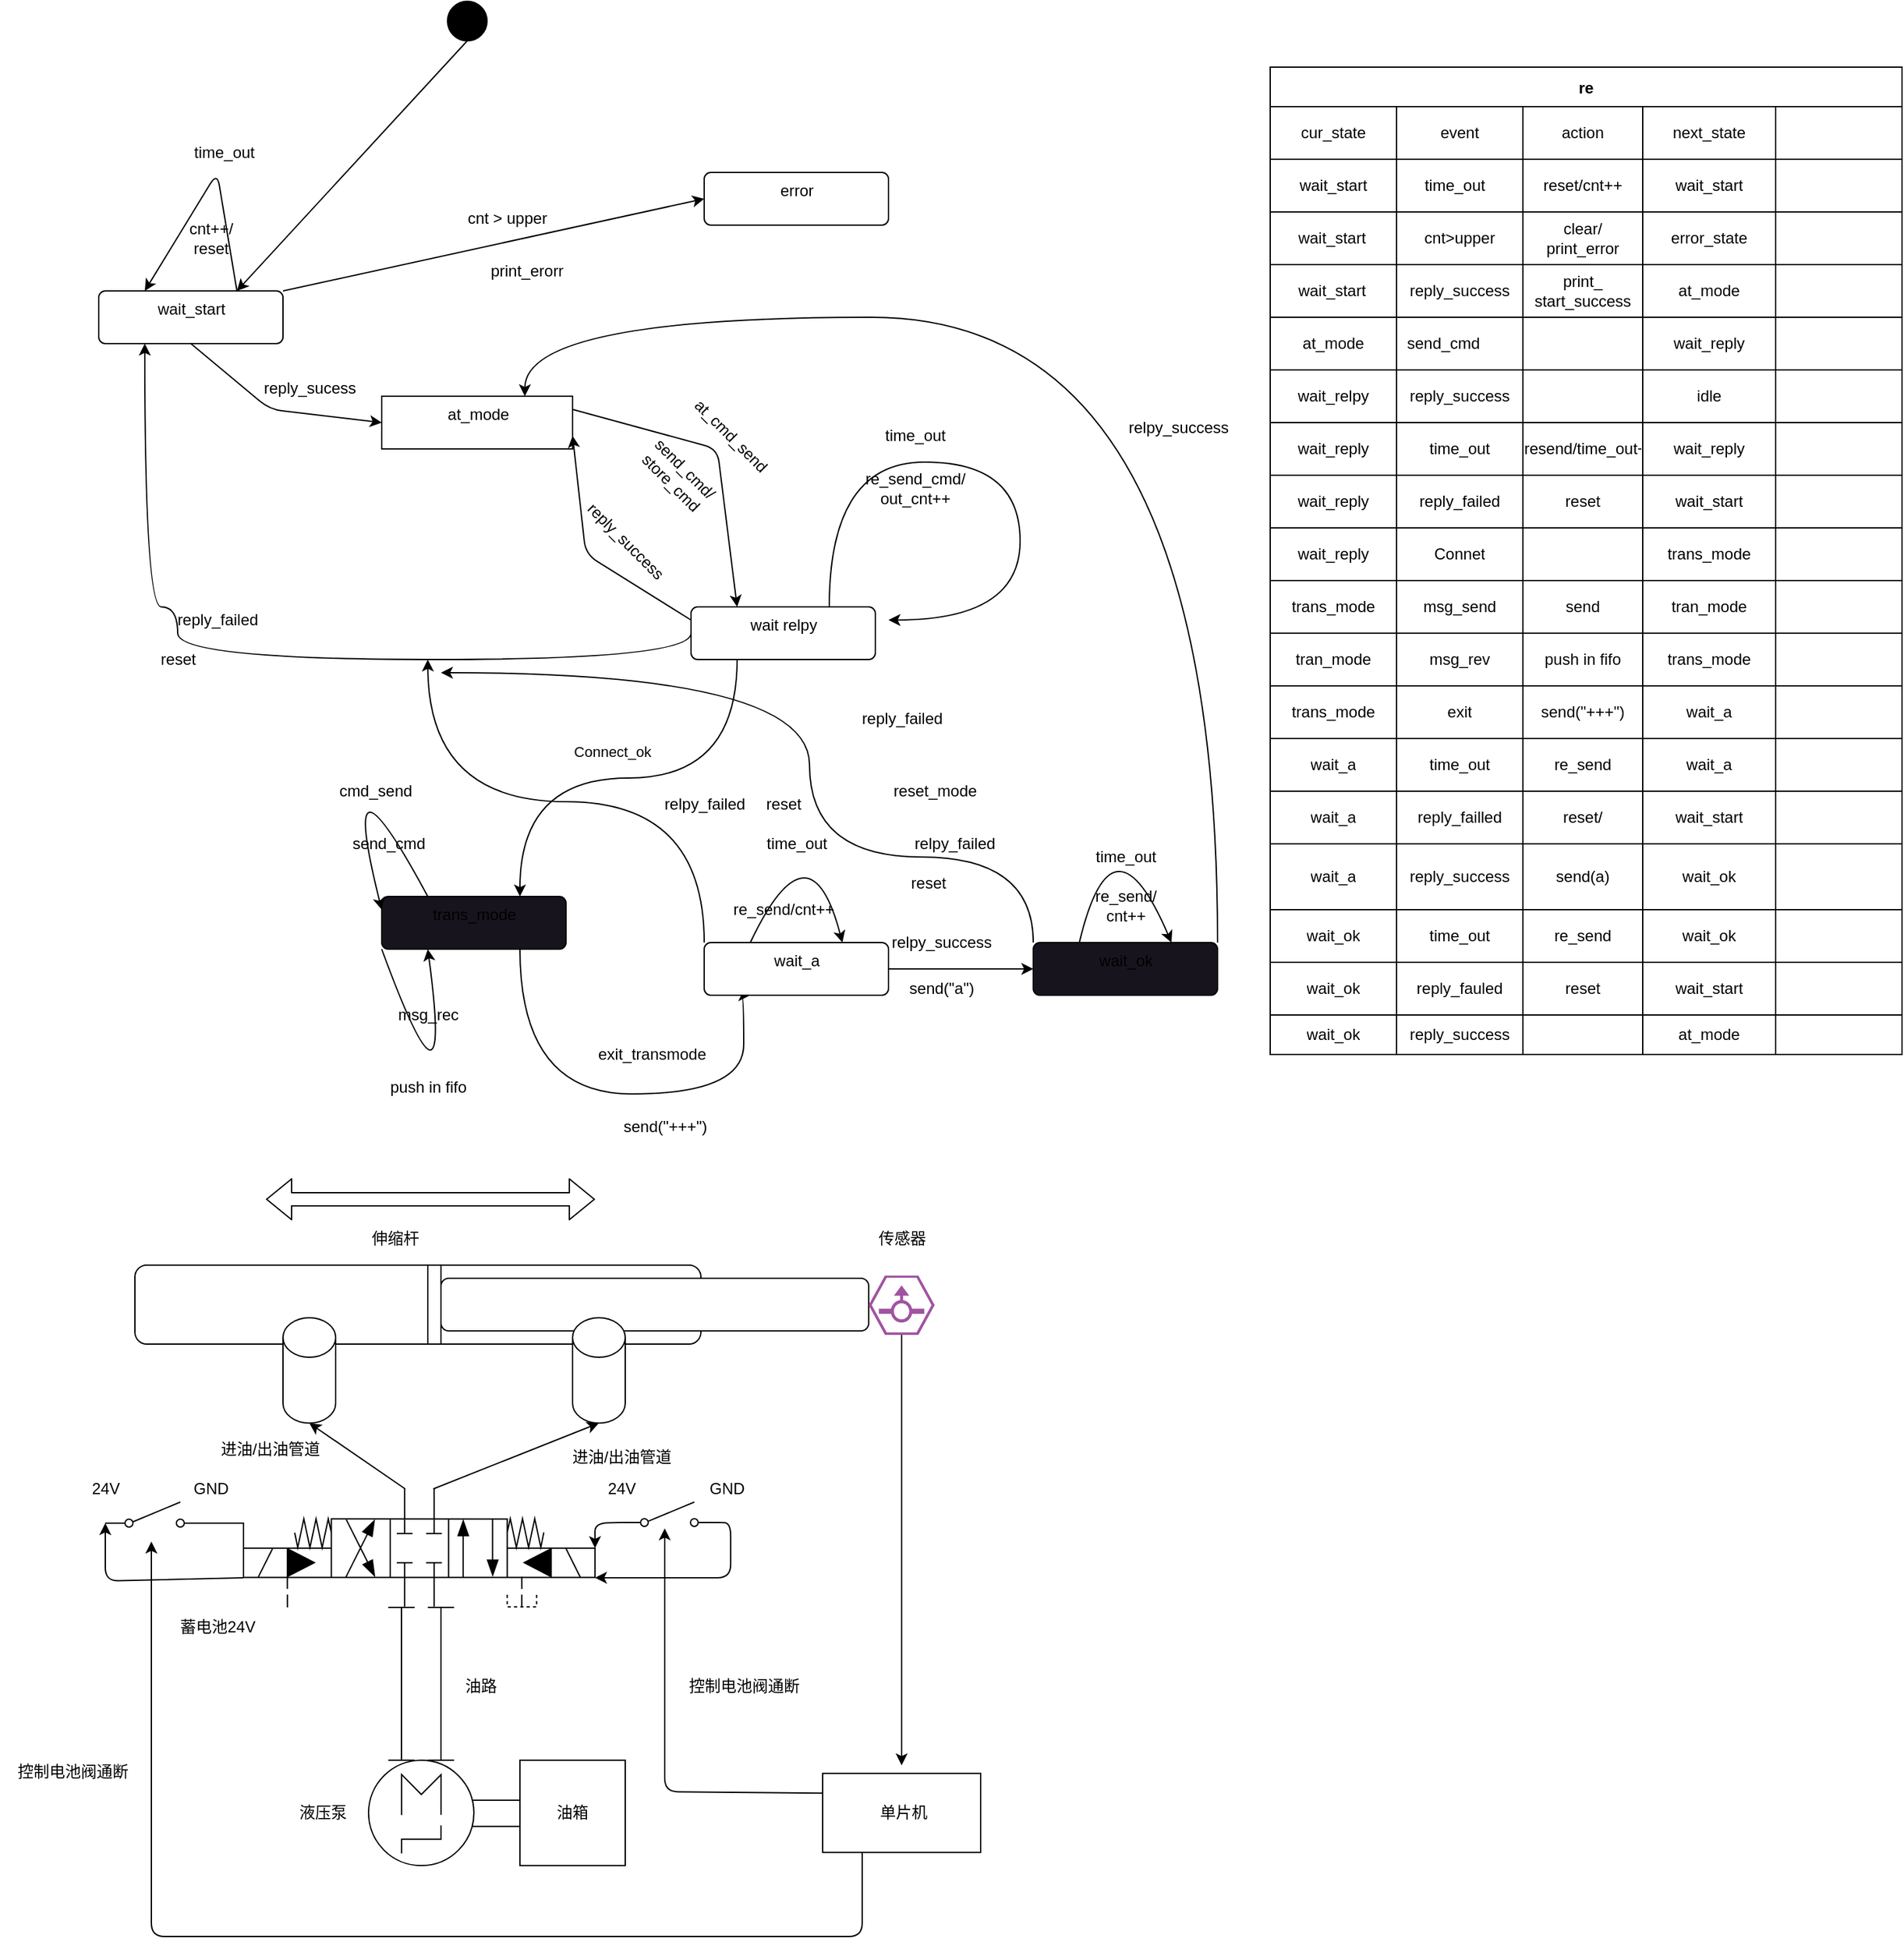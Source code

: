 <mxfile>
    <diagram id="K2Z00LufyfjyezHNdmtS" name="第 1 页">
        <mxGraphModel dx="1760" dy="737" grid="1" gridSize="10" guides="1" tooltips="1" connect="1" arrows="1" fold="1" page="1" pageScale="1" pageWidth="583" pageHeight="827" math="0" shadow="0">
            <root>
                <mxCell id="0"/>
                <mxCell id="1" parent="0"/>
                <mxCell id="10" style="edgeStyle=none;html=1;exitX=1;exitY=0.25;exitDx=0;exitDy=0;entryX=0.25;entryY=0;entryDx=0;entryDy=0;" parent="1" source="2" target="8" edge="1">
                    <mxGeometry relative="1" as="geometry">
                        <Array as="points">
                            <mxPoint x="550" y="460"/>
                        </Array>
                    </mxGeometry>
                </mxCell>
                <mxCell id="2" value="at_mode" style="html=1;align=center;verticalAlign=top;rounded=1;absoluteArcSize=1;arcSize=0;dashed=0;" parent="1" vertex="1">
                    <mxGeometry x="295" y="420" width="145" height="40" as="geometry"/>
                </mxCell>
                <mxCell id="33" style="edgeStyle=orthogonalEdgeStyle;curved=1;html=1;exitX=0.75;exitY=1;exitDx=0;exitDy=0;entryX=0.25;entryY=1;entryDx=0;entryDy=0;" parent="1" source="3" target="32" edge="1">
                    <mxGeometry relative="1" as="geometry">
                        <Array as="points">
                            <mxPoint x="400" y="950"/>
                            <mxPoint x="570" y="950"/>
                            <mxPoint x="570" y="875"/>
                        </Array>
                    </mxGeometry>
                </mxCell>
                <mxCell id="3" value="trans_mode" style="html=1;align=center;verticalAlign=top;rounded=1;absoluteArcSize=1;arcSize=10;dashed=0;fillColor=rgb(24, 20, 29);" parent="1" vertex="1">
                    <mxGeometry x="295" y="800" width="140" height="40" as="geometry"/>
                </mxCell>
                <mxCell id="132" style="edgeStyle=none;html=1;exitX=0.5;exitY=1;exitDx=0;exitDy=0;entryX=0.75;entryY=0;entryDx=0;entryDy=0;" parent="1" source="6" target="134" edge="1">
                    <mxGeometry relative="1" as="geometry">
                        <mxPoint x="360" y="250" as="targetPoint"/>
                    </mxGeometry>
                </mxCell>
                <mxCell id="6" value="" style="ellipse;fillColor=strokeColor;" parent="1" vertex="1">
                    <mxGeometry x="345" y="120" width="30" height="30" as="geometry"/>
                </mxCell>
                <mxCell id="12" style="edgeStyle=none;html=1;exitX=0;exitY=0.25;exitDx=0;exitDy=0;entryX=1;entryY=0.75;entryDx=0;entryDy=0;" parent="1" source="8" target="2" edge="1">
                    <mxGeometry relative="1" as="geometry">
                        <Array as="points">
                            <mxPoint x="450" y="540"/>
                        </Array>
                    </mxGeometry>
                </mxCell>
                <mxCell id="23" style="edgeStyle=orthogonalEdgeStyle;curved=1;html=1;exitX=0.25;exitY=1;exitDx=0;exitDy=0;entryX=0.75;entryY=0;entryDx=0;entryDy=0;" parent="1" source="8" target="3" edge="1">
                    <mxGeometry relative="1" as="geometry"/>
                </mxCell>
                <mxCell id="24" value="Connect_ok" style="edgeLabel;html=1;align=center;verticalAlign=middle;resizable=0;points=[];" parent="23" vertex="1" connectable="0">
                    <mxGeometry x="0.011" y="-5" relative="1" as="geometry">
                        <mxPoint x="-11" y="-15" as="offset"/>
                    </mxGeometry>
                </mxCell>
                <mxCell id="8" value="wait relpy" style="html=1;align=center;verticalAlign=top;rounded=1;absoluteArcSize=1;arcSize=10;dashed=0;" parent="1" vertex="1">
                    <mxGeometry x="530" y="580" width="140" height="40" as="geometry"/>
                </mxCell>
                <mxCell id="11" value="at_cmd_send" style="text;html=1;align=center;verticalAlign=middle;resizable=0;points=[];autosize=1;strokeColor=none;fillColor=none;rotation=45;" parent="1" vertex="1">
                    <mxGeometry x="510" y="435" width="100" height="30" as="geometry"/>
                </mxCell>
                <mxCell id="13" value="reply_success" style="text;html=1;align=center;verticalAlign=middle;resizable=0;points=[];autosize=1;strokeColor=none;fillColor=none;rotation=45;" parent="1" vertex="1">
                    <mxGeometry x="430" y="515" width="100" height="30" as="geometry"/>
                </mxCell>
                <mxCell id="14" style="edgeStyle=orthogonalEdgeStyle;html=1;exitX=0.75;exitY=0;exitDx=0;exitDy=0;curved=1;" parent="1" source="8" edge="1">
                    <mxGeometry relative="1" as="geometry">
                        <mxPoint x="680" y="590" as="targetPoint"/>
                        <Array as="points">
                            <mxPoint x="780" y="470"/>
                        </Array>
                    </mxGeometry>
                </mxCell>
                <mxCell id="15" value="time_out" style="text;html=1;align=center;verticalAlign=middle;resizable=0;points=[];autosize=1;strokeColor=none;fillColor=none;" parent="1" vertex="1">
                    <mxGeometry x="665" y="435" width="70" height="30" as="geometry"/>
                </mxCell>
                <mxCell id="16" value="re_send_cmd/&lt;br&gt;out_cnt++" style="text;html=1;align=center;verticalAlign=middle;resizable=0;points=[];autosize=1;strokeColor=none;fillColor=none;" parent="1" vertex="1">
                    <mxGeometry x="650" y="470" width="100" height="40" as="geometry"/>
                </mxCell>
                <mxCell id="18" value="send_cmd/&lt;br&gt;store_cmd" style="text;html=1;align=center;verticalAlign=middle;resizable=0;points=[];autosize=1;strokeColor=none;fillColor=none;rotation=45;" parent="1" vertex="1">
                    <mxGeometry x="480" y="460" width="80" height="40" as="geometry"/>
                </mxCell>
                <mxCell id="20" style="edgeStyle=orthogonalEdgeStyle;curved=1;html=1;exitX=0;exitY=0.5;exitDx=0;exitDy=0;entryX=0.25;entryY=1;entryDx=0;entryDy=0;" parent="1" source="8" target="134" edge="1">
                    <mxGeometry relative="1" as="geometry">
                        <Array as="points">
                            <mxPoint x="530" y="620"/>
                            <mxPoint x="140" y="620"/>
                            <mxPoint x="140" y="580"/>
                            <mxPoint x="115" y="580"/>
                        </Array>
                    </mxGeometry>
                </mxCell>
                <mxCell id="21" value="reply_failed" style="text;html=1;align=center;verticalAlign=middle;resizable=0;points=[];autosize=1;strokeColor=none;fillColor=none;" parent="1" vertex="1">
                    <mxGeometry x="650" y="650" width="80" height="30" as="geometry"/>
                </mxCell>
                <mxCell id="22" value="reset_mode" style="text;html=1;align=center;verticalAlign=middle;resizable=0;points=[];autosize=1;strokeColor=none;fillColor=none;" parent="1" vertex="1">
                    <mxGeometry x="670" y="705" width="90" height="30" as="geometry"/>
                </mxCell>
                <mxCell id="26" style="edgeStyle=orthogonalEdgeStyle;curved=1;html=1;exitX=0.25;exitY=0;exitDx=0;exitDy=0;entryX=0;entryY=0.25;entryDx=0;entryDy=0;" parent="1" source="3" target="3" edge="1">
                    <mxGeometry relative="1" as="geometry">
                        <Array as="points">
                            <mxPoint x="260" y="670"/>
                        </Array>
                    </mxGeometry>
                </mxCell>
                <mxCell id="27" value="cmd_send" style="text;html=1;align=center;verticalAlign=middle;resizable=0;points=[];autosize=1;strokeColor=none;fillColor=none;" parent="1" vertex="1">
                    <mxGeometry x="250" y="705" width="80" height="30" as="geometry"/>
                </mxCell>
                <mxCell id="28" value="send_cmd" style="text;html=1;align=center;verticalAlign=middle;resizable=0;points=[];autosize=1;strokeColor=none;fillColor=none;" parent="1" vertex="1">
                    <mxGeometry x="260" y="745" width="80" height="30" as="geometry"/>
                </mxCell>
                <mxCell id="29" style="edgeStyle=orthogonalEdgeStyle;curved=1;html=1;exitX=0;exitY=1;exitDx=0;exitDy=0;entryX=0.25;entryY=1;entryDx=0;entryDy=0;" parent="1" source="3" target="3" edge="1">
                    <mxGeometry relative="1" as="geometry">
                        <Array as="points">
                            <mxPoint x="350" y="990"/>
                        </Array>
                    </mxGeometry>
                </mxCell>
                <mxCell id="30" value="msg_rec" style="text;html=1;align=center;verticalAlign=middle;resizable=0;points=[];autosize=1;strokeColor=none;fillColor=none;" parent="1" vertex="1">
                    <mxGeometry x="295" y="875" width="70" height="30" as="geometry"/>
                </mxCell>
                <mxCell id="31" value="push in fifo" style="text;html=1;align=center;verticalAlign=middle;resizable=0;points=[];autosize=1;strokeColor=none;fillColor=none;" parent="1" vertex="1">
                    <mxGeometry x="290" y="930" width="80" height="30" as="geometry"/>
                </mxCell>
                <mxCell id="40" value="" style="edgeStyle=orthogonalEdgeStyle;curved=1;html=1;" parent="1" source="32" target="39" edge="1">
                    <mxGeometry relative="1" as="geometry"/>
                </mxCell>
                <mxCell id="47" style="edgeStyle=orthogonalEdgeStyle;curved=1;html=1;exitX=0;exitY=0;exitDx=0;exitDy=0;" parent="1" source="32" edge="1">
                    <mxGeometry relative="1" as="geometry">
                        <mxPoint x="330" y="620" as="targetPoint"/>
                    </mxGeometry>
                </mxCell>
                <mxCell id="32" value="wait_a" style="html=1;align=center;verticalAlign=top;rounded=1;absoluteArcSize=1;arcSize=10;dashed=0;" parent="1" vertex="1">
                    <mxGeometry x="540" y="835" width="140" height="40" as="geometry"/>
                </mxCell>
                <mxCell id="34" value="exit_transmode" style="text;html=1;align=center;verticalAlign=middle;resizable=0;points=[];autosize=1;strokeColor=none;fillColor=none;" parent="1" vertex="1">
                    <mxGeometry x="445" y="905" width="110" height="30" as="geometry"/>
                </mxCell>
                <mxCell id="36" value="send(&quot;+++&quot;)" style="text;html=1;align=center;verticalAlign=middle;resizable=0;points=[];autosize=1;strokeColor=none;fillColor=none;" parent="1" vertex="1">
                    <mxGeometry x="465" y="960" width="90" height="30" as="geometry"/>
                </mxCell>
                <mxCell id="37" style="edgeStyle=orthogonalEdgeStyle;curved=1;html=1;exitX=0.25;exitY=0;exitDx=0;exitDy=0;entryX=0.75;entryY=0;entryDx=0;entryDy=0;" parent="1" source="32" target="32" edge="1">
                    <mxGeometry relative="1" as="geometry">
                        <Array as="points">
                            <mxPoint x="620" y="740"/>
                        </Array>
                    </mxGeometry>
                </mxCell>
                <mxCell id="38" value="time_out" style="text;html=1;align=center;verticalAlign=middle;resizable=0;points=[];autosize=1;strokeColor=none;fillColor=none;" parent="1" vertex="1">
                    <mxGeometry x="575" y="745" width="70" height="30" as="geometry"/>
                </mxCell>
                <mxCell id="54" style="edgeStyle=orthogonalEdgeStyle;curved=1;html=1;exitX=1;exitY=0;exitDx=0;exitDy=0;entryX=0.75;entryY=0;entryDx=0;entryDy=0;" parent="1" source="39" target="2" edge="1">
                    <mxGeometry relative="1" as="geometry">
                        <Array as="points">
                            <mxPoint x="930" y="360"/>
                            <mxPoint x="404" y="360"/>
                        </Array>
                    </mxGeometry>
                </mxCell>
                <mxCell id="57" style="edgeStyle=orthogonalEdgeStyle;curved=1;html=1;exitX=0;exitY=0;exitDx=0;exitDy=0;" parent="1" source="39" edge="1">
                    <mxGeometry relative="1" as="geometry">
                        <Array as="points">
                            <mxPoint x="790" y="770"/>
                            <mxPoint x="620" y="770"/>
                        </Array>
                        <mxPoint x="340" y="630" as="targetPoint"/>
                    </mxGeometry>
                </mxCell>
                <mxCell id="39" value="wait_ok" style="html=1;align=center;verticalAlign=top;rounded=1;absoluteArcSize=1;arcSize=10;dashed=0;fillColor=rgb(24, 20, 29);" parent="1" vertex="1">
                    <mxGeometry x="790" y="835" width="140" height="40" as="geometry"/>
                </mxCell>
                <mxCell id="42" value="relpy_success" style="text;html=1;align=center;verticalAlign=middle;resizable=0;points=[];autosize=1;strokeColor=none;fillColor=none;" parent="1" vertex="1">
                    <mxGeometry x="670" y="820" width="100" height="30" as="geometry"/>
                </mxCell>
                <mxCell id="43" value="send(&quot;a&quot;)" style="text;html=1;align=center;verticalAlign=middle;resizable=0;points=[];autosize=1;strokeColor=none;fillColor=none;" parent="1" vertex="1">
                    <mxGeometry x="685" y="855" width="70" height="30" as="geometry"/>
                </mxCell>
                <mxCell id="44" value="re_send/cnt++" style="text;html=1;align=center;verticalAlign=middle;resizable=0;points=[];autosize=1;strokeColor=none;fillColor=none;" parent="1" vertex="1">
                    <mxGeometry x="550" y="795" width="100" height="30" as="geometry"/>
                </mxCell>
                <mxCell id="48" value="relpy_failed" style="text;html=1;align=center;verticalAlign=middle;resizable=0;points=[];autosize=1;strokeColor=none;fillColor=none;" parent="1" vertex="1">
                    <mxGeometry x="500" y="715" width="80" height="30" as="geometry"/>
                </mxCell>
                <mxCell id="49" value="reset" style="text;html=1;align=center;verticalAlign=middle;resizable=0;points=[];autosize=1;strokeColor=none;fillColor=none;" parent="1" vertex="1">
                    <mxGeometry x="575" y="715" width="50" height="30" as="geometry"/>
                </mxCell>
                <mxCell id="50" style="edgeStyle=orthogonalEdgeStyle;curved=1;html=1;exitX=0.25;exitY=0;exitDx=0;exitDy=0;entryX=0.75;entryY=0;entryDx=0;entryDy=0;" parent="1" source="39" target="39" edge="1">
                    <mxGeometry relative="1" as="geometry">
                        <Array as="points">
                            <mxPoint x="850" y="730"/>
                        </Array>
                    </mxGeometry>
                </mxCell>
                <mxCell id="51" value="time_out" style="text;html=1;align=center;verticalAlign=middle;resizable=0;points=[];autosize=1;strokeColor=none;fillColor=none;" parent="1" vertex="1">
                    <mxGeometry x="825" y="755" width="70" height="30" as="geometry"/>
                </mxCell>
                <mxCell id="53" value="re_send/&lt;br&gt;cnt++" style="text;html=1;align=center;verticalAlign=middle;resizable=0;points=[];autosize=1;strokeColor=none;fillColor=none;" parent="1" vertex="1">
                    <mxGeometry x="825" y="787" width="70" height="40" as="geometry"/>
                </mxCell>
                <mxCell id="55" value="relpy_success" style="text;html=1;align=center;verticalAlign=middle;resizable=0;points=[];autosize=1;strokeColor=none;fillColor=none;" parent="1" vertex="1">
                    <mxGeometry x="850" y="429" width="100" height="30" as="geometry"/>
                </mxCell>
                <mxCell id="58" value="relpy_failed" style="text;html=1;align=center;verticalAlign=middle;resizable=0;points=[];autosize=1;strokeColor=none;fillColor=none;" parent="1" vertex="1">
                    <mxGeometry x="690" y="745" width="80" height="30" as="geometry"/>
                </mxCell>
                <mxCell id="59" value="reset" style="text;html=1;align=center;verticalAlign=middle;resizable=0;points=[];autosize=1;strokeColor=none;fillColor=none;" parent="1" vertex="1">
                    <mxGeometry x="685" y="775" width="50" height="30" as="geometry"/>
                </mxCell>
                <mxCell id="73" value="re" style="shape=table;startSize=30;container=1;collapsible=0;childLayout=tableLayout;fontStyle=1;align=center;" parent="1" vertex="1">
                    <mxGeometry x="970" y="170" width="480" height="750" as="geometry"/>
                </mxCell>
                <mxCell id="74" value="" style="shape=tableRow;horizontal=0;startSize=0;swimlaneHead=0;swimlaneBody=0;top=0;left=0;bottom=0;right=0;collapsible=0;dropTarget=0;fillColor=none;points=[[0,0.5],[1,0.5]];portConstraint=eastwest;" parent="73" vertex="1">
                    <mxGeometry y="30" width="480" height="40" as="geometry"/>
                </mxCell>
                <mxCell id="75" value="cur_state" style="shape=partialRectangle;html=1;whiteSpace=wrap;connectable=0;fillColor=none;top=0;left=0;bottom=0;right=0;overflow=hidden;" parent="74" vertex="1">
                    <mxGeometry width="96" height="40" as="geometry">
                        <mxRectangle width="96" height="40" as="alternateBounds"/>
                    </mxGeometry>
                </mxCell>
                <mxCell id="76" value="event" style="shape=partialRectangle;html=1;whiteSpace=wrap;connectable=0;fillColor=none;top=0;left=0;bottom=0;right=0;overflow=hidden;" parent="74" vertex="1">
                    <mxGeometry x="96" width="96" height="40" as="geometry">
                        <mxRectangle width="96" height="40" as="alternateBounds"/>
                    </mxGeometry>
                </mxCell>
                <mxCell id="77" value="action" style="shape=partialRectangle;html=1;whiteSpace=wrap;connectable=0;fillColor=none;top=0;left=0;bottom=0;right=0;overflow=hidden;" parent="74" vertex="1">
                    <mxGeometry x="192" width="91" height="40" as="geometry">
                        <mxRectangle width="91" height="40" as="alternateBounds"/>
                    </mxGeometry>
                </mxCell>
                <mxCell id="125" value="next_state" style="shape=partialRectangle;html=1;whiteSpace=wrap;connectable=0;fillColor=none;top=0;left=0;bottom=0;right=0;overflow=hidden;" parent="74" vertex="1">
                    <mxGeometry x="283" width="101" height="40" as="geometry">
                        <mxRectangle width="101" height="40" as="alternateBounds"/>
                    </mxGeometry>
                </mxCell>
                <mxCell id="128" style="shape=partialRectangle;html=1;whiteSpace=wrap;connectable=0;fillColor=none;top=0;left=0;bottom=0;right=0;overflow=hidden;" parent="74" vertex="1">
                    <mxGeometry x="384" width="96" height="40" as="geometry">
                        <mxRectangle width="96" height="40" as="alternateBounds"/>
                    </mxGeometry>
                </mxCell>
                <mxCell id="78" value="" style="shape=tableRow;horizontal=0;startSize=0;swimlaneHead=0;swimlaneBody=0;top=0;left=0;bottom=0;right=0;collapsible=0;dropTarget=0;fillColor=none;points=[[0,0.5],[1,0.5]];portConstraint=eastwest;" parent="73" vertex="1">
                    <mxGeometry y="70" width="480" height="40" as="geometry"/>
                </mxCell>
                <mxCell id="79" value="wait_start" style="shape=partialRectangle;html=1;whiteSpace=wrap;connectable=0;fillColor=none;top=0;left=0;bottom=0;right=0;overflow=hidden;" parent="78" vertex="1">
                    <mxGeometry width="96" height="40" as="geometry">
                        <mxRectangle width="96" height="40" as="alternateBounds"/>
                    </mxGeometry>
                </mxCell>
                <mxCell id="80" value="time_out&lt;span style=&quot;white-space: pre;&quot;&gt;&#9;&lt;/span&gt;" style="shape=partialRectangle;html=1;whiteSpace=wrap;connectable=0;fillColor=none;top=0;left=0;bottom=0;right=0;overflow=hidden;" parent="78" vertex="1">
                    <mxGeometry x="96" width="96" height="40" as="geometry">
                        <mxRectangle width="96" height="40" as="alternateBounds"/>
                    </mxGeometry>
                </mxCell>
                <mxCell id="81" value="reset/cnt++" style="shape=partialRectangle;html=1;whiteSpace=wrap;connectable=0;fillColor=none;top=0;left=0;bottom=0;right=0;overflow=hidden;" parent="78" vertex="1">
                    <mxGeometry x="192" width="91" height="40" as="geometry">
                        <mxRectangle width="91" height="40" as="alternateBounds"/>
                    </mxGeometry>
                </mxCell>
                <mxCell id="126" value="wait_start" style="shape=partialRectangle;html=1;whiteSpace=wrap;connectable=0;fillColor=none;top=0;left=0;bottom=0;right=0;overflow=hidden;" parent="78" vertex="1">
                    <mxGeometry x="283" width="101" height="40" as="geometry">
                        <mxRectangle width="101" height="40" as="alternateBounds"/>
                    </mxGeometry>
                </mxCell>
                <mxCell id="129" style="shape=partialRectangle;html=1;whiteSpace=wrap;connectable=0;fillColor=none;top=0;left=0;bottom=0;right=0;overflow=hidden;" parent="78" vertex="1">
                    <mxGeometry x="384" width="96" height="40" as="geometry">
                        <mxRectangle width="96" height="40" as="alternateBounds"/>
                    </mxGeometry>
                </mxCell>
                <mxCell id="121" style="shape=tableRow;horizontal=0;startSize=0;swimlaneHead=0;swimlaneBody=0;top=0;left=0;bottom=0;right=0;collapsible=0;dropTarget=0;fillColor=none;points=[[0,0.5],[1,0.5]];portConstraint=eastwest;" parent="73" vertex="1">
                    <mxGeometry y="110" width="480" height="40" as="geometry"/>
                </mxCell>
                <mxCell id="122" value="wait_start&lt;span style=&quot;white-space: pre;&quot;&gt;&#9;&lt;/span&gt;" style="shape=partialRectangle;html=1;whiteSpace=wrap;connectable=0;fillColor=none;top=0;left=0;bottom=0;right=0;overflow=hidden;" parent="121" vertex="1">
                    <mxGeometry width="96" height="40" as="geometry">
                        <mxRectangle width="96" height="40" as="alternateBounds"/>
                    </mxGeometry>
                </mxCell>
                <mxCell id="123" value="cnt&amp;gt;upper" style="shape=partialRectangle;html=1;whiteSpace=wrap;connectable=0;fillColor=none;top=0;left=0;bottom=0;right=0;overflow=hidden;" parent="121" vertex="1">
                    <mxGeometry x="96" width="96" height="40" as="geometry">
                        <mxRectangle width="96" height="40" as="alternateBounds"/>
                    </mxGeometry>
                </mxCell>
                <mxCell id="124" value="clear/&lt;br&gt;print_error" style="shape=partialRectangle;html=1;whiteSpace=wrap;connectable=0;fillColor=none;top=0;left=0;bottom=0;right=0;overflow=hidden;" parent="121" vertex="1">
                    <mxGeometry x="192" width="91" height="40" as="geometry">
                        <mxRectangle width="91" height="40" as="alternateBounds"/>
                    </mxGeometry>
                </mxCell>
                <mxCell id="127" value="error_state" style="shape=partialRectangle;html=1;whiteSpace=wrap;connectable=0;fillColor=none;top=0;left=0;bottom=0;right=0;overflow=hidden;" parent="121" vertex="1">
                    <mxGeometry x="283" width="101" height="40" as="geometry">
                        <mxRectangle width="101" height="40" as="alternateBounds"/>
                    </mxGeometry>
                </mxCell>
                <mxCell id="130" style="shape=partialRectangle;html=1;whiteSpace=wrap;connectable=0;fillColor=none;top=0;left=0;bottom=0;right=0;overflow=hidden;" parent="121" vertex="1">
                    <mxGeometry x="384" width="96" height="40" as="geometry">
                        <mxRectangle width="96" height="40" as="alternateBounds"/>
                    </mxGeometry>
                </mxCell>
                <mxCell id="147" style="shape=tableRow;horizontal=0;startSize=0;swimlaneHead=0;swimlaneBody=0;top=0;left=0;bottom=0;right=0;collapsible=0;dropTarget=0;fillColor=none;points=[[0,0.5],[1,0.5]];portConstraint=eastwest;" parent="73" vertex="1">
                    <mxGeometry y="150" width="480" height="40" as="geometry"/>
                </mxCell>
                <mxCell id="148" value="wait_start&lt;span style=&quot;white-space: pre;&quot;&gt;&#9;&lt;/span&gt;" style="shape=partialRectangle;html=1;whiteSpace=wrap;connectable=0;fillColor=none;top=0;left=0;bottom=0;right=0;overflow=hidden;" parent="147" vertex="1">
                    <mxGeometry width="96" height="40" as="geometry">
                        <mxRectangle width="96" height="40" as="alternateBounds"/>
                    </mxGeometry>
                </mxCell>
                <mxCell id="149" value="reply_success" style="shape=partialRectangle;html=1;whiteSpace=wrap;connectable=0;fillColor=none;top=0;left=0;bottom=0;right=0;overflow=hidden;" parent="147" vertex="1">
                    <mxGeometry x="96" width="96" height="40" as="geometry">
                        <mxRectangle width="96" height="40" as="alternateBounds"/>
                    </mxGeometry>
                </mxCell>
                <mxCell id="150" value="print_&lt;br&gt;start_success" style="shape=partialRectangle;html=1;whiteSpace=wrap;connectable=0;fillColor=none;top=0;left=0;bottom=0;right=0;overflow=hidden;" parent="147" vertex="1">
                    <mxGeometry x="192" width="91" height="40" as="geometry">
                        <mxRectangle width="91" height="40" as="alternateBounds"/>
                    </mxGeometry>
                </mxCell>
                <mxCell id="151" value="at_mode" style="shape=partialRectangle;html=1;whiteSpace=wrap;connectable=0;fillColor=none;top=0;left=0;bottom=0;right=0;overflow=hidden;" parent="147" vertex="1">
                    <mxGeometry x="283" width="101" height="40" as="geometry">
                        <mxRectangle width="101" height="40" as="alternateBounds"/>
                    </mxGeometry>
                </mxCell>
                <mxCell id="152" style="shape=partialRectangle;html=1;whiteSpace=wrap;connectable=0;fillColor=none;top=0;left=0;bottom=0;right=0;overflow=hidden;" parent="147" vertex="1">
                    <mxGeometry x="384" width="96" height="40" as="geometry">
                        <mxRectangle width="96" height="40" as="alternateBounds"/>
                    </mxGeometry>
                </mxCell>
                <mxCell id="153" style="shape=tableRow;horizontal=0;startSize=0;swimlaneHead=0;swimlaneBody=0;top=0;left=0;bottom=0;right=0;collapsible=0;dropTarget=0;fillColor=none;points=[[0,0.5],[1,0.5]];portConstraint=eastwest;" parent="73" vertex="1">
                    <mxGeometry y="190" width="480" height="40" as="geometry"/>
                </mxCell>
                <mxCell id="154" value="at_mode" style="shape=partialRectangle;html=1;whiteSpace=wrap;connectable=0;fillColor=none;top=0;left=0;bottom=0;right=0;overflow=hidden;" parent="153" vertex="1">
                    <mxGeometry width="96" height="40" as="geometry">
                        <mxRectangle width="96" height="40" as="alternateBounds"/>
                    </mxGeometry>
                </mxCell>
                <mxCell id="155" value="send_cmd&lt;span style=&quot;white-space: pre;&quot;&gt;&#9;&lt;/span&gt;" style="shape=partialRectangle;html=1;whiteSpace=wrap;connectable=0;fillColor=none;top=0;left=0;bottom=0;right=0;overflow=hidden;" parent="153" vertex="1">
                    <mxGeometry x="96" width="96" height="40" as="geometry">
                        <mxRectangle width="96" height="40" as="alternateBounds"/>
                    </mxGeometry>
                </mxCell>
                <mxCell id="156" style="shape=partialRectangle;html=1;whiteSpace=wrap;connectable=0;fillColor=none;top=0;left=0;bottom=0;right=0;overflow=hidden;" parent="153" vertex="1">
                    <mxGeometry x="192" width="91" height="40" as="geometry">
                        <mxRectangle width="91" height="40" as="alternateBounds"/>
                    </mxGeometry>
                </mxCell>
                <mxCell id="157" value="wait_reply" style="shape=partialRectangle;html=1;whiteSpace=wrap;connectable=0;fillColor=none;top=0;left=0;bottom=0;right=0;overflow=hidden;" parent="153" vertex="1">
                    <mxGeometry x="283" width="101" height="40" as="geometry">
                        <mxRectangle width="101" height="40" as="alternateBounds"/>
                    </mxGeometry>
                </mxCell>
                <mxCell id="158" style="shape=partialRectangle;html=1;whiteSpace=wrap;connectable=0;fillColor=none;top=0;left=0;bottom=0;right=0;overflow=hidden;" parent="153" vertex="1">
                    <mxGeometry x="384" width="96" height="40" as="geometry">
                        <mxRectangle width="96" height="40" as="alternateBounds"/>
                    </mxGeometry>
                </mxCell>
                <mxCell id="159" style="shape=tableRow;horizontal=0;startSize=0;swimlaneHead=0;swimlaneBody=0;top=0;left=0;bottom=0;right=0;collapsible=0;dropTarget=0;fillColor=none;points=[[0,0.5],[1,0.5]];portConstraint=eastwest;" parent="73" vertex="1">
                    <mxGeometry y="230" width="480" height="40" as="geometry"/>
                </mxCell>
                <mxCell id="160" value="wait_relpy" style="shape=partialRectangle;html=1;whiteSpace=wrap;connectable=0;fillColor=none;top=0;left=0;bottom=0;right=0;overflow=hidden;" parent="159" vertex="1">
                    <mxGeometry width="96" height="40" as="geometry">
                        <mxRectangle width="96" height="40" as="alternateBounds"/>
                    </mxGeometry>
                </mxCell>
                <mxCell id="161" value="reply_success" style="shape=partialRectangle;html=1;whiteSpace=wrap;connectable=0;fillColor=none;top=0;left=0;bottom=0;right=0;overflow=hidden;" parent="159" vertex="1">
                    <mxGeometry x="96" width="96" height="40" as="geometry">
                        <mxRectangle width="96" height="40" as="alternateBounds"/>
                    </mxGeometry>
                </mxCell>
                <mxCell id="162" style="shape=partialRectangle;html=1;whiteSpace=wrap;connectable=0;fillColor=none;top=0;left=0;bottom=0;right=0;overflow=hidden;" parent="159" vertex="1">
                    <mxGeometry x="192" width="91" height="40" as="geometry">
                        <mxRectangle width="91" height="40" as="alternateBounds"/>
                    </mxGeometry>
                </mxCell>
                <mxCell id="163" value="idle" style="shape=partialRectangle;html=1;whiteSpace=wrap;connectable=0;fillColor=none;top=0;left=0;bottom=0;right=0;overflow=hidden;" parent="159" vertex="1">
                    <mxGeometry x="283" width="101" height="40" as="geometry">
                        <mxRectangle width="101" height="40" as="alternateBounds"/>
                    </mxGeometry>
                </mxCell>
                <mxCell id="164" style="shape=partialRectangle;html=1;whiteSpace=wrap;connectable=0;fillColor=none;top=0;left=0;bottom=0;right=0;overflow=hidden;" parent="159" vertex="1">
                    <mxGeometry x="384" width="96" height="40" as="geometry">
                        <mxRectangle width="96" height="40" as="alternateBounds"/>
                    </mxGeometry>
                </mxCell>
                <mxCell id="165" style="shape=tableRow;horizontal=0;startSize=0;swimlaneHead=0;swimlaneBody=0;top=0;left=0;bottom=0;right=0;collapsible=0;dropTarget=0;fillColor=none;points=[[0,0.5],[1,0.5]];portConstraint=eastwest;" parent="73" vertex="1">
                    <mxGeometry y="270" width="480" height="40" as="geometry"/>
                </mxCell>
                <mxCell id="166" value="wait_reply" style="shape=partialRectangle;html=1;whiteSpace=wrap;connectable=0;fillColor=none;top=0;left=0;bottom=0;right=0;overflow=hidden;" parent="165" vertex="1">
                    <mxGeometry width="96" height="40" as="geometry">
                        <mxRectangle width="96" height="40" as="alternateBounds"/>
                    </mxGeometry>
                </mxCell>
                <mxCell id="167" value="time_out" style="shape=partialRectangle;html=1;whiteSpace=wrap;connectable=0;fillColor=none;top=0;left=0;bottom=0;right=0;overflow=hidden;" parent="165" vertex="1">
                    <mxGeometry x="96" width="96" height="40" as="geometry">
                        <mxRectangle width="96" height="40" as="alternateBounds"/>
                    </mxGeometry>
                </mxCell>
                <mxCell id="168" value="resend/time_out++" style="shape=partialRectangle;html=1;whiteSpace=wrap;connectable=0;fillColor=none;top=0;left=0;bottom=0;right=0;overflow=hidden;" parent="165" vertex="1">
                    <mxGeometry x="192" width="91" height="40" as="geometry">
                        <mxRectangle width="91" height="40" as="alternateBounds"/>
                    </mxGeometry>
                </mxCell>
                <mxCell id="169" value="wait_reply" style="shape=partialRectangle;html=1;whiteSpace=wrap;connectable=0;fillColor=none;top=0;left=0;bottom=0;right=0;overflow=hidden;" parent="165" vertex="1">
                    <mxGeometry x="283" width="101" height="40" as="geometry">
                        <mxRectangle width="101" height="40" as="alternateBounds"/>
                    </mxGeometry>
                </mxCell>
                <mxCell id="170" style="shape=partialRectangle;html=1;whiteSpace=wrap;connectable=0;fillColor=none;top=0;left=0;bottom=0;right=0;overflow=hidden;" parent="165" vertex="1">
                    <mxGeometry x="384" width="96" height="40" as="geometry">
                        <mxRectangle width="96" height="40" as="alternateBounds"/>
                    </mxGeometry>
                </mxCell>
                <mxCell id="171" style="shape=tableRow;horizontal=0;startSize=0;swimlaneHead=0;swimlaneBody=0;top=0;left=0;bottom=0;right=0;collapsible=0;dropTarget=0;fillColor=none;points=[[0,0.5],[1,0.5]];portConstraint=eastwest;" parent="73" vertex="1">
                    <mxGeometry y="310" width="480" height="40" as="geometry"/>
                </mxCell>
                <mxCell id="172" value="wait_reply" style="shape=partialRectangle;html=1;whiteSpace=wrap;connectable=0;fillColor=none;top=0;left=0;bottom=0;right=0;overflow=hidden;" parent="171" vertex="1">
                    <mxGeometry width="96" height="40" as="geometry">
                        <mxRectangle width="96" height="40" as="alternateBounds"/>
                    </mxGeometry>
                </mxCell>
                <mxCell id="173" value="reply_failed" style="shape=partialRectangle;html=1;whiteSpace=wrap;connectable=0;fillColor=none;top=0;left=0;bottom=0;right=0;overflow=hidden;" parent="171" vertex="1">
                    <mxGeometry x="96" width="96" height="40" as="geometry">
                        <mxRectangle width="96" height="40" as="alternateBounds"/>
                    </mxGeometry>
                </mxCell>
                <mxCell id="174" value="reset" style="shape=partialRectangle;html=1;whiteSpace=wrap;connectable=0;fillColor=none;top=0;left=0;bottom=0;right=0;overflow=hidden;" parent="171" vertex="1">
                    <mxGeometry x="192" width="91" height="40" as="geometry">
                        <mxRectangle width="91" height="40" as="alternateBounds"/>
                    </mxGeometry>
                </mxCell>
                <mxCell id="175" value="wait_start" style="shape=partialRectangle;html=1;whiteSpace=wrap;connectable=0;fillColor=none;top=0;left=0;bottom=0;right=0;overflow=hidden;" parent="171" vertex="1">
                    <mxGeometry x="283" width="101" height="40" as="geometry">
                        <mxRectangle width="101" height="40" as="alternateBounds"/>
                    </mxGeometry>
                </mxCell>
                <mxCell id="176" style="shape=partialRectangle;html=1;whiteSpace=wrap;connectable=0;fillColor=none;top=0;left=0;bottom=0;right=0;overflow=hidden;" parent="171" vertex="1">
                    <mxGeometry x="384" width="96" height="40" as="geometry">
                        <mxRectangle width="96" height="40" as="alternateBounds"/>
                    </mxGeometry>
                </mxCell>
                <mxCell id="177" style="shape=tableRow;horizontal=0;startSize=0;swimlaneHead=0;swimlaneBody=0;top=0;left=0;bottom=0;right=0;collapsible=0;dropTarget=0;fillColor=none;points=[[0,0.5],[1,0.5]];portConstraint=eastwest;" parent="73" vertex="1">
                    <mxGeometry y="350" width="480" height="40" as="geometry"/>
                </mxCell>
                <mxCell id="178" value="wait_reply" style="shape=partialRectangle;html=1;whiteSpace=wrap;connectable=0;fillColor=none;top=0;left=0;bottom=0;right=0;overflow=hidden;" parent="177" vertex="1">
                    <mxGeometry width="96" height="40" as="geometry">
                        <mxRectangle width="96" height="40" as="alternateBounds"/>
                    </mxGeometry>
                </mxCell>
                <mxCell id="179" value="Connet" style="shape=partialRectangle;html=1;whiteSpace=wrap;connectable=0;fillColor=none;top=0;left=0;bottom=0;right=0;overflow=hidden;" parent="177" vertex="1">
                    <mxGeometry x="96" width="96" height="40" as="geometry">
                        <mxRectangle width="96" height="40" as="alternateBounds"/>
                    </mxGeometry>
                </mxCell>
                <mxCell id="180" style="shape=partialRectangle;html=1;whiteSpace=wrap;connectable=0;fillColor=none;top=0;left=0;bottom=0;right=0;overflow=hidden;" parent="177" vertex="1">
                    <mxGeometry x="192" width="91" height="40" as="geometry">
                        <mxRectangle width="91" height="40" as="alternateBounds"/>
                    </mxGeometry>
                </mxCell>
                <mxCell id="181" value="trans_mode" style="shape=partialRectangle;html=1;whiteSpace=wrap;connectable=0;fillColor=none;top=0;left=0;bottom=0;right=0;overflow=hidden;" parent="177" vertex="1">
                    <mxGeometry x="283" width="101" height="40" as="geometry">
                        <mxRectangle width="101" height="40" as="alternateBounds"/>
                    </mxGeometry>
                </mxCell>
                <mxCell id="182" style="shape=partialRectangle;html=1;whiteSpace=wrap;connectable=0;fillColor=none;top=0;left=0;bottom=0;right=0;overflow=hidden;" parent="177" vertex="1">
                    <mxGeometry x="384" width="96" height="40" as="geometry">
                        <mxRectangle width="96" height="40" as="alternateBounds"/>
                    </mxGeometry>
                </mxCell>
                <mxCell id="185" style="shape=tableRow;horizontal=0;startSize=0;swimlaneHead=0;swimlaneBody=0;top=0;left=0;bottom=0;right=0;collapsible=0;dropTarget=0;fillColor=none;points=[[0,0.5],[1,0.5]];portConstraint=eastwest;" parent="73" vertex="1">
                    <mxGeometry y="390" width="480" height="40" as="geometry"/>
                </mxCell>
                <mxCell id="186" value="trans_mode" style="shape=partialRectangle;html=1;whiteSpace=wrap;connectable=0;fillColor=none;top=0;left=0;bottom=0;right=0;overflow=hidden;" parent="185" vertex="1">
                    <mxGeometry width="96" height="40" as="geometry">
                        <mxRectangle width="96" height="40" as="alternateBounds"/>
                    </mxGeometry>
                </mxCell>
                <mxCell id="187" value="msg_send" style="shape=partialRectangle;html=1;whiteSpace=wrap;connectable=0;fillColor=none;top=0;left=0;bottom=0;right=0;overflow=hidden;" parent="185" vertex="1">
                    <mxGeometry x="96" width="96" height="40" as="geometry">
                        <mxRectangle width="96" height="40" as="alternateBounds"/>
                    </mxGeometry>
                </mxCell>
                <mxCell id="188" value="send" style="shape=partialRectangle;html=1;whiteSpace=wrap;connectable=0;fillColor=none;top=0;left=0;bottom=0;right=0;overflow=hidden;" parent="185" vertex="1">
                    <mxGeometry x="192" width="91" height="40" as="geometry">
                        <mxRectangle width="91" height="40" as="alternateBounds"/>
                    </mxGeometry>
                </mxCell>
                <mxCell id="189" value="tran_mode" style="shape=partialRectangle;html=1;whiteSpace=wrap;connectable=0;fillColor=none;top=0;left=0;bottom=0;right=0;overflow=hidden;" parent="185" vertex="1">
                    <mxGeometry x="283" width="101" height="40" as="geometry">
                        <mxRectangle width="101" height="40" as="alternateBounds"/>
                    </mxGeometry>
                </mxCell>
                <mxCell id="190" style="shape=partialRectangle;html=1;whiteSpace=wrap;connectable=0;fillColor=none;top=0;left=0;bottom=0;right=0;overflow=hidden;" parent="185" vertex="1">
                    <mxGeometry x="384" width="96" height="40" as="geometry">
                        <mxRectangle width="96" height="40" as="alternateBounds"/>
                    </mxGeometry>
                </mxCell>
                <mxCell id="191" style="shape=tableRow;horizontal=0;startSize=0;swimlaneHead=0;swimlaneBody=0;top=0;left=0;bottom=0;right=0;collapsible=0;dropTarget=0;fillColor=none;points=[[0,0.5],[1,0.5]];portConstraint=eastwest;" parent="73" vertex="1">
                    <mxGeometry y="430" width="480" height="40" as="geometry"/>
                </mxCell>
                <mxCell id="192" value="tran_mode" style="shape=partialRectangle;html=1;whiteSpace=wrap;connectable=0;fillColor=none;top=0;left=0;bottom=0;right=0;overflow=hidden;" parent="191" vertex="1">
                    <mxGeometry width="96" height="40" as="geometry">
                        <mxRectangle width="96" height="40" as="alternateBounds"/>
                    </mxGeometry>
                </mxCell>
                <mxCell id="193" value="msg_rev" style="shape=partialRectangle;html=1;whiteSpace=wrap;connectable=0;fillColor=none;top=0;left=0;bottom=0;right=0;overflow=hidden;" parent="191" vertex="1">
                    <mxGeometry x="96" width="96" height="40" as="geometry">
                        <mxRectangle width="96" height="40" as="alternateBounds"/>
                    </mxGeometry>
                </mxCell>
                <mxCell id="194" value="push in fifo" style="shape=partialRectangle;html=1;whiteSpace=wrap;connectable=0;fillColor=none;top=0;left=0;bottom=0;right=0;overflow=hidden;" parent="191" vertex="1">
                    <mxGeometry x="192" width="91" height="40" as="geometry">
                        <mxRectangle width="91" height="40" as="alternateBounds"/>
                    </mxGeometry>
                </mxCell>
                <mxCell id="195" value="trans_mode" style="shape=partialRectangle;html=1;whiteSpace=wrap;connectable=0;fillColor=none;top=0;left=0;bottom=0;right=0;overflow=hidden;" parent="191" vertex="1">
                    <mxGeometry x="283" width="101" height="40" as="geometry">
                        <mxRectangle width="101" height="40" as="alternateBounds"/>
                    </mxGeometry>
                </mxCell>
                <mxCell id="196" style="shape=partialRectangle;html=1;whiteSpace=wrap;connectable=0;fillColor=none;top=0;left=0;bottom=0;right=0;overflow=hidden;" parent="191" vertex="1">
                    <mxGeometry x="384" width="96" height="40" as="geometry">
                        <mxRectangle width="96" height="40" as="alternateBounds"/>
                    </mxGeometry>
                </mxCell>
                <mxCell id="197" style="shape=tableRow;horizontal=0;startSize=0;swimlaneHead=0;swimlaneBody=0;top=0;left=0;bottom=0;right=0;collapsible=0;dropTarget=0;fillColor=none;points=[[0,0.5],[1,0.5]];portConstraint=eastwest;" parent="73" vertex="1">
                    <mxGeometry y="470" width="480" height="40" as="geometry"/>
                </mxCell>
                <mxCell id="198" value="trans_mode" style="shape=partialRectangle;html=1;whiteSpace=wrap;connectable=0;fillColor=none;top=0;left=0;bottom=0;right=0;overflow=hidden;" parent="197" vertex="1">
                    <mxGeometry width="96" height="40" as="geometry">
                        <mxRectangle width="96" height="40" as="alternateBounds"/>
                    </mxGeometry>
                </mxCell>
                <mxCell id="199" value="exit" style="shape=partialRectangle;html=1;whiteSpace=wrap;connectable=0;fillColor=none;top=0;left=0;bottom=0;right=0;overflow=hidden;" parent="197" vertex="1">
                    <mxGeometry x="96" width="96" height="40" as="geometry">
                        <mxRectangle width="96" height="40" as="alternateBounds"/>
                    </mxGeometry>
                </mxCell>
                <mxCell id="200" value="send(&quot;+++&quot;)" style="shape=partialRectangle;html=1;whiteSpace=wrap;connectable=0;fillColor=none;top=0;left=0;bottom=0;right=0;overflow=hidden;" parent="197" vertex="1">
                    <mxGeometry x="192" width="91" height="40" as="geometry">
                        <mxRectangle width="91" height="40" as="alternateBounds"/>
                    </mxGeometry>
                </mxCell>
                <mxCell id="201" value="wait_a" style="shape=partialRectangle;html=1;whiteSpace=wrap;connectable=0;fillColor=none;top=0;left=0;bottom=0;right=0;overflow=hidden;" parent="197" vertex="1">
                    <mxGeometry x="283" width="101" height="40" as="geometry">
                        <mxRectangle width="101" height="40" as="alternateBounds"/>
                    </mxGeometry>
                </mxCell>
                <mxCell id="202" style="shape=partialRectangle;html=1;whiteSpace=wrap;connectable=0;fillColor=none;top=0;left=0;bottom=0;right=0;overflow=hidden;" parent="197" vertex="1">
                    <mxGeometry x="384" width="96" height="40" as="geometry">
                        <mxRectangle width="96" height="40" as="alternateBounds"/>
                    </mxGeometry>
                </mxCell>
                <mxCell id="216" style="shape=tableRow;horizontal=0;startSize=0;swimlaneHead=0;swimlaneBody=0;top=0;left=0;bottom=0;right=0;collapsible=0;dropTarget=0;fillColor=none;points=[[0,0.5],[1,0.5]];portConstraint=eastwest;" parent="73" vertex="1">
                    <mxGeometry y="510" width="480" height="40" as="geometry"/>
                </mxCell>
                <mxCell id="217" value="wait_a" style="shape=partialRectangle;html=1;whiteSpace=wrap;connectable=0;fillColor=none;top=0;left=0;bottom=0;right=0;overflow=hidden;" parent="216" vertex="1">
                    <mxGeometry width="96" height="40" as="geometry">
                        <mxRectangle width="96" height="40" as="alternateBounds"/>
                    </mxGeometry>
                </mxCell>
                <mxCell id="218" value="time_out" style="shape=partialRectangle;html=1;whiteSpace=wrap;connectable=0;fillColor=none;top=0;left=0;bottom=0;right=0;overflow=hidden;" parent="216" vertex="1">
                    <mxGeometry x="96" width="96" height="40" as="geometry">
                        <mxRectangle width="96" height="40" as="alternateBounds"/>
                    </mxGeometry>
                </mxCell>
                <mxCell id="219" value="re_send" style="shape=partialRectangle;html=1;whiteSpace=wrap;connectable=0;fillColor=none;top=0;left=0;bottom=0;right=0;overflow=hidden;" parent="216" vertex="1">
                    <mxGeometry x="192" width="91" height="40" as="geometry">
                        <mxRectangle width="91" height="40" as="alternateBounds"/>
                    </mxGeometry>
                </mxCell>
                <mxCell id="220" value="wait_a" style="shape=partialRectangle;html=1;whiteSpace=wrap;connectable=0;fillColor=none;top=0;left=0;bottom=0;right=0;overflow=hidden;" parent="216" vertex="1">
                    <mxGeometry x="283" width="101" height="40" as="geometry">
                        <mxRectangle width="101" height="40" as="alternateBounds"/>
                    </mxGeometry>
                </mxCell>
                <mxCell id="221" style="shape=partialRectangle;html=1;whiteSpace=wrap;connectable=0;fillColor=none;top=0;left=0;bottom=0;right=0;overflow=hidden;" parent="216" vertex="1">
                    <mxGeometry x="384" width="96" height="40" as="geometry">
                        <mxRectangle width="96" height="40" as="alternateBounds"/>
                    </mxGeometry>
                </mxCell>
                <mxCell id="210" style="shape=tableRow;horizontal=0;startSize=0;swimlaneHead=0;swimlaneBody=0;top=0;left=0;bottom=0;right=0;collapsible=0;dropTarget=0;fillColor=none;points=[[0,0.5],[1,0.5]];portConstraint=eastwest;" parent="73" vertex="1">
                    <mxGeometry y="550" width="480" height="40" as="geometry"/>
                </mxCell>
                <mxCell id="211" value="wait_a" style="shape=partialRectangle;html=1;whiteSpace=wrap;connectable=0;fillColor=none;top=0;left=0;bottom=0;right=0;overflow=hidden;" parent="210" vertex="1">
                    <mxGeometry width="96" height="40" as="geometry">
                        <mxRectangle width="96" height="40" as="alternateBounds"/>
                    </mxGeometry>
                </mxCell>
                <mxCell id="212" value="reply_failled" style="shape=partialRectangle;html=1;whiteSpace=wrap;connectable=0;fillColor=none;top=0;left=0;bottom=0;right=0;overflow=hidden;" parent="210" vertex="1">
                    <mxGeometry x="96" width="96" height="40" as="geometry">
                        <mxRectangle width="96" height="40" as="alternateBounds"/>
                    </mxGeometry>
                </mxCell>
                <mxCell id="213" value="reset/" style="shape=partialRectangle;html=1;whiteSpace=wrap;connectable=0;fillColor=none;top=0;left=0;bottom=0;right=0;overflow=hidden;" parent="210" vertex="1">
                    <mxGeometry x="192" width="91" height="40" as="geometry">
                        <mxRectangle width="91" height="40" as="alternateBounds"/>
                    </mxGeometry>
                </mxCell>
                <mxCell id="214" value="wait_start" style="shape=partialRectangle;html=1;whiteSpace=wrap;connectable=0;fillColor=none;top=0;left=0;bottom=0;right=0;overflow=hidden;" parent="210" vertex="1">
                    <mxGeometry x="283" width="101" height="40" as="geometry">
                        <mxRectangle width="101" height="40" as="alternateBounds"/>
                    </mxGeometry>
                </mxCell>
                <mxCell id="215" style="shape=partialRectangle;html=1;whiteSpace=wrap;connectable=0;fillColor=none;top=0;left=0;bottom=0;right=0;overflow=hidden;" parent="210" vertex="1">
                    <mxGeometry x="384" width="96" height="40" as="geometry">
                        <mxRectangle width="96" height="40" as="alternateBounds"/>
                    </mxGeometry>
                </mxCell>
                <mxCell id="204" style="shape=tableRow;horizontal=0;startSize=0;swimlaneHead=0;swimlaneBody=0;top=0;left=0;bottom=0;right=0;collapsible=0;dropTarget=0;fillColor=none;points=[[0,0.5],[1,0.5]];portConstraint=eastwest;" parent="73" vertex="1">
                    <mxGeometry y="590" width="480" height="50" as="geometry"/>
                </mxCell>
                <mxCell id="205" value="wait_a" style="shape=partialRectangle;html=1;whiteSpace=wrap;connectable=0;fillColor=none;top=0;left=0;bottom=0;right=0;overflow=hidden;" parent="204" vertex="1">
                    <mxGeometry width="96" height="50" as="geometry">
                        <mxRectangle width="96" height="50" as="alternateBounds"/>
                    </mxGeometry>
                </mxCell>
                <mxCell id="206" value="reply_success" style="shape=partialRectangle;html=1;whiteSpace=wrap;connectable=0;fillColor=none;top=0;left=0;bottom=0;right=0;overflow=hidden;" parent="204" vertex="1">
                    <mxGeometry x="96" width="96" height="50" as="geometry">
                        <mxRectangle width="96" height="50" as="alternateBounds"/>
                    </mxGeometry>
                </mxCell>
                <mxCell id="207" value="send(a)" style="shape=partialRectangle;html=1;whiteSpace=wrap;connectable=0;fillColor=none;top=0;left=0;bottom=0;right=0;overflow=hidden;" parent="204" vertex="1">
                    <mxGeometry x="192" width="91" height="50" as="geometry">
                        <mxRectangle width="91" height="50" as="alternateBounds"/>
                    </mxGeometry>
                </mxCell>
                <mxCell id="208" value="wait_ok" style="shape=partialRectangle;html=1;whiteSpace=wrap;connectable=0;fillColor=none;top=0;left=0;bottom=0;right=0;overflow=hidden;" parent="204" vertex="1">
                    <mxGeometry x="283" width="101" height="50" as="geometry">
                        <mxRectangle width="101" height="50" as="alternateBounds"/>
                    </mxGeometry>
                </mxCell>
                <mxCell id="209" style="shape=partialRectangle;html=1;whiteSpace=wrap;connectable=0;fillColor=none;top=0;left=0;bottom=0;right=0;overflow=hidden;" parent="204" vertex="1">
                    <mxGeometry x="384" width="96" height="50" as="geometry">
                        <mxRectangle width="96" height="50" as="alternateBounds"/>
                    </mxGeometry>
                </mxCell>
                <mxCell id="223" style="shape=tableRow;horizontal=0;startSize=0;swimlaneHead=0;swimlaneBody=0;top=0;left=0;bottom=0;right=0;collapsible=0;dropTarget=0;fillColor=none;points=[[0,0.5],[1,0.5]];portConstraint=eastwest;" parent="73" vertex="1">
                    <mxGeometry y="640" width="480" height="40" as="geometry"/>
                </mxCell>
                <mxCell id="224" value="wait_ok" style="shape=partialRectangle;html=1;whiteSpace=wrap;connectable=0;fillColor=none;top=0;left=0;bottom=0;right=0;overflow=hidden;" parent="223" vertex="1">
                    <mxGeometry width="96" height="40" as="geometry">
                        <mxRectangle width="96" height="40" as="alternateBounds"/>
                    </mxGeometry>
                </mxCell>
                <mxCell id="225" value="time_out" style="shape=partialRectangle;html=1;whiteSpace=wrap;connectable=0;fillColor=none;top=0;left=0;bottom=0;right=0;overflow=hidden;" parent="223" vertex="1">
                    <mxGeometry x="96" width="96" height="40" as="geometry">
                        <mxRectangle width="96" height="40" as="alternateBounds"/>
                    </mxGeometry>
                </mxCell>
                <mxCell id="226" value="re_send" style="shape=partialRectangle;html=1;whiteSpace=wrap;connectable=0;fillColor=none;top=0;left=0;bottom=0;right=0;overflow=hidden;" parent="223" vertex="1">
                    <mxGeometry x="192" width="91" height="40" as="geometry">
                        <mxRectangle width="91" height="40" as="alternateBounds"/>
                    </mxGeometry>
                </mxCell>
                <mxCell id="227" value="wait_ok" style="shape=partialRectangle;html=1;whiteSpace=wrap;connectable=0;fillColor=none;top=0;left=0;bottom=0;right=0;overflow=hidden;" parent="223" vertex="1">
                    <mxGeometry x="283" width="101" height="40" as="geometry">
                        <mxRectangle width="101" height="40" as="alternateBounds"/>
                    </mxGeometry>
                </mxCell>
                <mxCell id="228" style="shape=partialRectangle;html=1;whiteSpace=wrap;connectable=0;fillColor=none;top=0;left=0;bottom=0;right=0;overflow=hidden;" parent="223" vertex="1">
                    <mxGeometry x="384" width="96" height="40" as="geometry">
                        <mxRectangle width="96" height="40" as="alternateBounds"/>
                    </mxGeometry>
                </mxCell>
                <mxCell id="229" style="shape=tableRow;horizontal=0;startSize=0;swimlaneHead=0;swimlaneBody=0;top=0;left=0;bottom=0;right=0;collapsible=0;dropTarget=0;fillColor=none;points=[[0,0.5],[1,0.5]];portConstraint=eastwest;" parent="73" vertex="1">
                    <mxGeometry y="680" width="480" height="40" as="geometry"/>
                </mxCell>
                <mxCell id="230" value="wait_ok" style="shape=partialRectangle;html=1;whiteSpace=wrap;connectable=0;fillColor=none;top=0;left=0;bottom=0;right=0;overflow=hidden;" parent="229" vertex="1">
                    <mxGeometry width="96" height="40" as="geometry">
                        <mxRectangle width="96" height="40" as="alternateBounds"/>
                    </mxGeometry>
                </mxCell>
                <mxCell id="231" value="reply_fauled" style="shape=partialRectangle;html=1;whiteSpace=wrap;connectable=0;fillColor=none;top=0;left=0;bottom=0;right=0;overflow=hidden;" parent="229" vertex="1">
                    <mxGeometry x="96" width="96" height="40" as="geometry">
                        <mxRectangle width="96" height="40" as="alternateBounds"/>
                    </mxGeometry>
                </mxCell>
                <mxCell id="232" value="reset" style="shape=partialRectangle;html=1;whiteSpace=wrap;connectable=0;fillColor=none;top=0;left=0;bottom=0;right=0;overflow=hidden;" parent="229" vertex="1">
                    <mxGeometry x="192" width="91" height="40" as="geometry">
                        <mxRectangle width="91" height="40" as="alternateBounds"/>
                    </mxGeometry>
                </mxCell>
                <mxCell id="233" value="wait_start" style="shape=partialRectangle;html=1;whiteSpace=wrap;connectable=0;fillColor=none;top=0;left=0;bottom=0;right=0;overflow=hidden;" parent="229" vertex="1">
                    <mxGeometry x="283" width="101" height="40" as="geometry">
                        <mxRectangle width="101" height="40" as="alternateBounds"/>
                    </mxGeometry>
                </mxCell>
                <mxCell id="234" style="shape=partialRectangle;html=1;whiteSpace=wrap;connectable=0;fillColor=none;top=0;left=0;bottom=0;right=0;overflow=hidden;" parent="229" vertex="1">
                    <mxGeometry x="384" width="96" height="40" as="geometry">
                        <mxRectangle width="96" height="40" as="alternateBounds"/>
                    </mxGeometry>
                </mxCell>
                <mxCell id="235" style="shape=tableRow;horizontal=0;startSize=0;swimlaneHead=0;swimlaneBody=0;top=0;left=0;bottom=0;right=0;collapsible=0;dropTarget=0;fillColor=none;points=[[0,0.5],[1,0.5]];portConstraint=eastwest;" parent="73" vertex="1">
                    <mxGeometry y="720" width="480" height="30" as="geometry"/>
                </mxCell>
                <mxCell id="236" value="wait_ok" style="shape=partialRectangle;html=1;whiteSpace=wrap;connectable=0;fillColor=none;top=0;left=0;bottom=0;right=0;overflow=hidden;" parent="235" vertex="1">
                    <mxGeometry width="96" height="30" as="geometry">
                        <mxRectangle width="96" height="30" as="alternateBounds"/>
                    </mxGeometry>
                </mxCell>
                <mxCell id="237" value="reply_success" style="shape=partialRectangle;html=1;whiteSpace=wrap;connectable=0;fillColor=none;top=0;left=0;bottom=0;right=0;overflow=hidden;" parent="235" vertex="1">
                    <mxGeometry x="96" width="96" height="30" as="geometry">
                        <mxRectangle width="96" height="30" as="alternateBounds"/>
                    </mxGeometry>
                </mxCell>
                <mxCell id="238" style="shape=partialRectangle;html=1;whiteSpace=wrap;connectable=0;fillColor=none;top=0;left=0;bottom=0;right=0;overflow=hidden;" parent="235" vertex="1">
                    <mxGeometry x="192" width="91" height="30" as="geometry">
                        <mxRectangle width="91" height="30" as="alternateBounds"/>
                    </mxGeometry>
                </mxCell>
                <mxCell id="239" value="at_mode" style="shape=partialRectangle;html=1;whiteSpace=wrap;connectable=0;fillColor=none;top=0;left=0;bottom=0;right=0;overflow=hidden;" parent="235" vertex="1">
                    <mxGeometry x="283" width="101" height="30" as="geometry">
                        <mxRectangle width="101" height="30" as="alternateBounds"/>
                    </mxGeometry>
                </mxCell>
                <mxCell id="240" style="shape=partialRectangle;html=1;whiteSpace=wrap;connectable=0;fillColor=none;top=0;left=0;bottom=0;right=0;overflow=hidden;" parent="235" vertex="1">
                    <mxGeometry x="384" width="96" height="30" as="geometry">
                        <mxRectangle width="96" height="30" as="alternateBounds"/>
                    </mxGeometry>
                </mxCell>
                <mxCell id="137" style="edgeStyle=none;html=1;exitX=0.75;exitY=0;exitDx=0;exitDy=0;entryX=0.25;entryY=0;entryDx=0;entryDy=0;" parent="1" source="134" target="134" edge="1">
                    <mxGeometry relative="1" as="geometry">
                        <mxPoint x="290" y="280" as="targetPoint"/>
                        <Array as="points">
                            <mxPoint x="170" y="250"/>
                        </Array>
                    </mxGeometry>
                </mxCell>
                <mxCell id="144" style="edgeStyle=none;html=1;exitX=0.5;exitY=1;exitDx=0;exitDy=0;entryX=0;entryY=0.5;entryDx=0;entryDy=0;" parent="1" source="134" target="2" edge="1">
                    <mxGeometry relative="1" as="geometry">
                        <Array as="points">
                            <mxPoint x="210" y="430"/>
                        </Array>
                    </mxGeometry>
                </mxCell>
                <mxCell id="146" style="edgeStyle=none;html=1;exitX=1;exitY=0;exitDx=0;exitDy=0;entryX=0;entryY=0.5;entryDx=0;entryDy=0;" parent="1" source="134" target="140" edge="1">
                    <mxGeometry relative="1" as="geometry"/>
                </mxCell>
                <mxCell id="134" value="wait_start" style="html=1;align=center;verticalAlign=top;rounded=1;absoluteArcSize=1;arcSize=10;dashed=0;" parent="1" vertex="1">
                    <mxGeometry x="80" y="340" width="140" height="40" as="geometry"/>
                </mxCell>
                <mxCell id="138" value="time_out" style="text;html=1;align=center;verticalAlign=middle;resizable=0;points=[];autosize=1;strokeColor=none;fillColor=none;" parent="1" vertex="1">
                    <mxGeometry x="140" y="220" width="70" height="30" as="geometry"/>
                </mxCell>
                <mxCell id="139" value="cnt++/&lt;br&gt;reset" style="text;html=1;align=center;verticalAlign=middle;resizable=0;points=[];autosize=1;strokeColor=none;fillColor=none;" parent="1" vertex="1">
                    <mxGeometry x="135" y="280" width="60" height="40" as="geometry"/>
                </mxCell>
                <mxCell id="140" value="error" style="html=1;align=center;verticalAlign=top;rounded=1;absoluteArcSize=1;arcSize=10;dashed=0;" parent="1" vertex="1">
                    <mxGeometry x="540" y="250" width="140" height="40" as="geometry"/>
                </mxCell>
                <mxCell id="142" value="cnt &amp;gt; upper" style="text;html=1;align=center;verticalAlign=middle;resizable=0;points=[];autosize=1;strokeColor=none;fillColor=none;" parent="1" vertex="1">
                    <mxGeometry x="350" y="270" width="80" height="30" as="geometry"/>
                </mxCell>
                <mxCell id="143" value="print_erorr" style="text;html=1;align=center;verticalAlign=middle;resizable=0;points=[];autosize=1;strokeColor=none;fillColor=none;" parent="1" vertex="1">
                    <mxGeometry x="365" y="310" width="80" height="30" as="geometry"/>
                </mxCell>
                <mxCell id="145" value="reply_sucess" style="text;html=1;align=center;verticalAlign=middle;resizable=0;points=[];autosize=1;strokeColor=none;fillColor=none;" parent="1" vertex="1">
                    <mxGeometry x="195" y="399" width="90" height="30" as="geometry"/>
                </mxCell>
                <mxCell id="183" value="reply_failed" style="text;html=1;align=center;verticalAlign=middle;resizable=0;points=[];autosize=1;strokeColor=none;fillColor=none;" parent="1" vertex="1">
                    <mxGeometry x="130" y="575" width="80" height="30" as="geometry"/>
                </mxCell>
                <mxCell id="184" value="reset" style="text;html=1;align=center;verticalAlign=middle;resizable=0;points=[];autosize=1;strokeColor=none;fillColor=none;" parent="1" vertex="1">
                    <mxGeometry x="115" y="605" width="50" height="30" as="geometry"/>
                </mxCell>
                <mxCell id="289" style="edgeStyle=none;html=1;exitX=0;exitY=0.25;exitDx=0;exitDy=0;" edge="1" parent="1" source="241">
                    <mxGeometry relative="1" as="geometry">
                        <mxPoint x="510" y="1280" as="targetPoint"/>
                        <Array as="points">
                            <mxPoint x="510" y="1480"/>
                        </Array>
                    </mxGeometry>
                </mxCell>
                <mxCell id="291" style="edgeStyle=none;html=1;exitX=0.25;exitY=1;exitDx=0;exitDy=0;" edge="1" parent="1" source="241">
                    <mxGeometry relative="1" as="geometry">
                        <mxPoint x="120.0" y="1290" as="targetPoint"/>
                        <Array as="points">
                            <mxPoint x="660" y="1590"/>
                            <mxPoint x="120" y="1590"/>
                        </Array>
                    </mxGeometry>
                </mxCell>
                <mxCell id="241" value="&amp;nbsp;单片机" style="rounded=0;whiteSpace=wrap;html=1;" vertex="1" parent="1">
                    <mxGeometry x="630" y="1466.14" width="120" height="60" as="geometry"/>
                </mxCell>
                <mxCell id="242" value="" style="verticalLabelPosition=bottom;aspect=fixed;html=1;verticalAlign=top;fillColor=strokeColor;align=center;outlineConnect=0;shape=mxgraph.fluid_power.x10070;points=[[1,0.38,0],[1,0.5,0],[1,0.62,0]]" vertex="1" parent="1">
                    <mxGeometry x="285.0" y="1456.14" width="139.91" height="80" as="geometry"/>
                </mxCell>
                <mxCell id="261" style="edgeStyle=none;html=1;exitX=0.46;exitY=0;exitDx=0;exitDy=0;exitPerimeter=0;entryX=0.5;entryY=1;entryDx=0;entryDy=0;entryPerimeter=0;" edge="1" parent="1" source="244" target="259">
                    <mxGeometry relative="1" as="geometry"/>
                </mxCell>
                <mxCell id="262" style="edgeStyle=none;html=1;exitX=0.54;exitY=0;exitDx=0;exitDy=0;exitPerimeter=0;entryX=0.5;entryY=1;entryDx=0;entryDy=0;entryPerimeter=0;" edge="1" parent="1" source="244" target="260">
                    <mxGeometry relative="1" as="geometry"/>
                </mxCell>
                <mxCell id="278" style="html=1;exitX=0;exitY=0.75;exitDx=0;exitDy=0;exitPerimeter=0;entryX=0;entryY=0.8;entryDx=0;entryDy=0;" edge="1" parent="1" source="244" target="273">
                    <mxGeometry relative="1" as="geometry">
                        <Array as="points">
                            <mxPoint x="85" y="1320"/>
                        </Array>
                    </mxGeometry>
                </mxCell>
                <mxCell id="244" value="" style="verticalLabelPosition=bottom;aspect=fixed;html=1;verticalAlign=top;fillColor=strokeColor;align=center;outlineConnect=0;shape=mxgraph.fluid_power.x10360;points=[[0.46,0,0],[0.46,1,0],[0.54,0,0],[0.54,1,0],[0,0.5,0],[0,0.625,0],[0,0.75,0],[0.29,0.25,0],[0.29,0.75,0],[0.375,0.25,0],[0.375,0.75,0],[1,0.5,0],[1,0.625,0],[1,0.75,0],[0.625,0.25,0],[0.625,0.75,0],[0.71,0.25,0],[0.71,0.75,0],[0.125,1,0],[0.79,1,0]]" vertex="1" parent="1">
                    <mxGeometry x="190" y="1250" width="267.05" height="90" as="geometry"/>
                </mxCell>
                <mxCell id="248" value="蓄电池24V" style="text;html=1;align=center;verticalAlign=middle;resizable=0;points=[];autosize=1;strokeColor=none;fillColor=none;" vertex="1" parent="1">
                    <mxGeometry x="130" y="1340" width="80" height="30" as="geometry"/>
                </mxCell>
                <mxCell id="252" value="" style="rounded=1;whiteSpace=wrap;html=1;" vertex="1" parent="1">
                    <mxGeometry x="107.5" y="1080" width="430" height="60" as="geometry"/>
                </mxCell>
                <mxCell id="287" style="edgeStyle=none;html=1;exitX=0;exitY=0.5;exitDx=0;exitDy=0;" edge="1" parent="1" source="253" target="252">
                    <mxGeometry relative="1" as="geometry"/>
                </mxCell>
                <mxCell id="253" value="" style="rounded=1;whiteSpace=wrap;html=1;" vertex="1" parent="1">
                    <mxGeometry x="340" y="1090" width="325" height="40" as="geometry"/>
                </mxCell>
                <mxCell id="254" value="油箱" style="whiteSpace=wrap;html=1;aspect=fixed;" vertex="1" parent="1">
                    <mxGeometry x="400" y="1456.14" width="80" height="80" as="geometry"/>
                </mxCell>
                <mxCell id="257" value="" style="shape=crossbar;whiteSpace=wrap;html=1;rounded=1;direction=south;" vertex="1" parent="1">
                    <mxGeometry x="300" y="1340" width="20" height="116.14" as="geometry"/>
                </mxCell>
                <mxCell id="258" value="" style="shape=crossbar;whiteSpace=wrap;html=1;rounded=1;direction=south;" vertex="1" parent="1">
                    <mxGeometry x="330" y="1340" width="20" height="116.14" as="geometry"/>
                </mxCell>
                <mxCell id="259" value="" style="shape=cylinder3;whiteSpace=wrap;html=1;boundedLbl=1;backgroundOutline=1;size=15;" vertex="1" parent="1">
                    <mxGeometry x="220" y="1120" width="40" height="80" as="geometry"/>
                </mxCell>
                <mxCell id="260" value="" style="shape=cylinder3;whiteSpace=wrap;html=1;boundedLbl=1;backgroundOutline=1;size=15;" vertex="1" parent="1">
                    <mxGeometry x="440" y="1120" width="40" height="80" as="geometry"/>
                </mxCell>
                <mxCell id="263" value="伸缩杆" style="text;html=1;align=center;verticalAlign=middle;resizable=0;points=[];autosize=1;strokeColor=none;fillColor=none;" vertex="1" parent="1">
                    <mxGeometry x="275" y="1045" width="60" height="30" as="geometry"/>
                </mxCell>
                <mxCell id="269" style="edgeStyle=none;html=1;exitX=0.5;exitY=1;exitDx=0;exitDy=0;exitPerimeter=0;" edge="1" parent="1" source="267">
                    <mxGeometry relative="1" as="geometry">
                        <mxPoint x="690" y="1460" as="targetPoint"/>
                    </mxGeometry>
                </mxCell>
                <mxCell id="267" value="" style="verticalLabelPosition=bottom;sketch=0;html=1;fillColor=#A153A0;strokeColor=#ffffff;verticalAlign=top;align=center;points=[[0,0.5,0],[0.125,0.25,0],[0.25,0,0],[0.5,0,0],[0.75,0,0],[0.875,0.25,0],[1,0.5,0],[0.875,0.75,0],[0.75,1,0],[0.5,1,0],[0.125,0.75,0]];pointerEvents=1;shape=mxgraph.cisco_safe.compositeIcon;bgIcon=mxgraph.cisco_safe.design.blank_device;resIcon=mxgraph.cisco_safe.design.flow_sensor_2;" vertex="1" parent="1">
                    <mxGeometry x="665" y="1088" width="50" height="45" as="geometry"/>
                </mxCell>
                <mxCell id="268" value="传感器" style="text;html=1;align=center;verticalAlign=middle;resizable=0;points=[];autosize=1;strokeColor=none;fillColor=none;" vertex="1" parent="1">
                    <mxGeometry x="660" y="1045" width="60" height="30" as="geometry"/>
                </mxCell>
                <mxCell id="279" style="edgeStyle=orthogonalEdgeStyle;html=1;exitX=1;exitY=0.8;exitDx=0;exitDy=0;entryX=0;entryY=0.5;entryDx=0;entryDy=0;entryPerimeter=0;shape=link;width=0;" edge="1" parent="1" source="273" target="244">
                    <mxGeometry relative="1" as="geometry">
                        <Array as="points">
                            <mxPoint x="190" y="1276"/>
                        </Array>
                    </mxGeometry>
                </mxCell>
                <mxCell id="273" value="" style="shape=mxgraph.electrical.electro-mechanical.singleSwitch;aspect=fixed;elSwitchState=off;" vertex="1" parent="1">
                    <mxGeometry x="85" y="1260" width="75" height="20" as="geometry"/>
                </mxCell>
                <mxCell id="274" value="24V" style="text;html=1;align=center;verticalAlign=middle;resizable=0;points=[];autosize=1;strokeColor=none;fillColor=none;" vertex="1" parent="1">
                    <mxGeometry x="65" y="1235" width="40" height="30" as="geometry"/>
                </mxCell>
                <mxCell id="275" value="GND" style="text;html=1;align=center;verticalAlign=middle;resizable=0;points=[];autosize=1;strokeColor=none;fillColor=none;" vertex="1" parent="1">
                    <mxGeometry x="140" y="1235" width="50" height="30" as="geometry"/>
                </mxCell>
                <mxCell id="276" value="液压泵" style="text;html=1;align=center;verticalAlign=middle;resizable=0;points=[];autosize=1;strokeColor=none;fillColor=none;" vertex="1" parent="1">
                    <mxGeometry x="220" y="1481.14" width="60" height="30" as="geometry"/>
                </mxCell>
                <mxCell id="277" value="油路" style="text;html=1;align=center;verticalAlign=middle;resizable=0;points=[];autosize=1;strokeColor=none;fillColor=none;" vertex="1" parent="1">
                    <mxGeometry x="345" y="1385" width="50" height="30" as="geometry"/>
                </mxCell>
                <mxCell id="285" style="html=1;exitX=0;exitY=0.8;exitDx=0;exitDy=0;entryX=1;entryY=0.5;entryDx=0;entryDy=0;entryPerimeter=0;" edge="1" parent="1" source="282" target="244">
                    <mxGeometry relative="1" as="geometry">
                        <Array as="points">
                            <mxPoint x="457" y="1276"/>
                        </Array>
                    </mxGeometry>
                </mxCell>
                <mxCell id="286" style="edgeStyle=orthogonalEdgeStyle;html=1;exitX=1;exitY=0.8;exitDx=0;exitDy=0;entryX=1;entryY=0.75;entryDx=0;entryDy=0;entryPerimeter=0;" edge="1" parent="1" source="282" target="244">
                    <mxGeometry relative="1" as="geometry"/>
                </mxCell>
                <mxCell id="282" value="" style="shape=mxgraph.electrical.electro-mechanical.singleSwitch;aspect=fixed;elSwitchState=off;" vertex="1" parent="1">
                    <mxGeometry x="477.05" y="1260" width="72.95" height="19.45" as="geometry"/>
                </mxCell>
                <mxCell id="283" value="24V" style="text;html=1;align=center;verticalAlign=middle;resizable=0;points=[];autosize=1;strokeColor=none;fillColor=none;" vertex="1" parent="1">
                    <mxGeometry x="457.05" y="1235" width="40" height="30" as="geometry"/>
                </mxCell>
                <mxCell id="284" value="GND" style="text;html=1;align=center;verticalAlign=middle;resizable=0;points=[];autosize=1;strokeColor=none;fillColor=none;" vertex="1" parent="1">
                    <mxGeometry x="532.05" y="1235" width="50" height="30" as="geometry"/>
                </mxCell>
                <mxCell id="288" value="" style="rounded=0;whiteSpace=wrap;html=1;" vertex="1" parent="1">
                    <mxGeometry x="330" y="1080" width="10" height="60" as="geometry"/>
                </mxCell>
                <mxCell id="290" value="控制电池阀通断" style="text;html=1;align=center;verticalAlign=middle;resizable=0;points=[];autosize=1;strokeColor=none;fillColor=none;" vertex="1" parent="1">
                    <mxGeometry x="515" y="1385" width="110" height="30" as="geometry"/>
                </mxCell>
                <mxCell id="293" value="控制电池阀通断" style="text;html=1;align=center;verticalAlign=middle;resizable=0;points=[];autosize=1;strokeColor=none;fillColor=none;" vertex="1" parent="1">
                    <mxGeometry x="5" y="1450" width="110" height="30" as="geometry"/>
                </mxCell>
                <mxCell id="295" value="" style="shape=flexArrow;endArrow=classic;startArrow=classic;html=1;" edge="1" parent="1">
                    <mxGeometry width="100" height="100" relative="1" as="geometry">
                        <mxPoint x="207.05" y="1030" as="sourcePoint"/>
                        <mxPoint x="457.05" y="1030" as="targetPoint"/>
                    </mxGeometry>
                </mxCell>
                <mxCell id="296" value="进油/出油管道" style="text;html=1;align=center;verticalAlign=middle;resizable=0;points=[];autosize=1;strokeColor=none;fillColor=none;" vertex="1" parent="1">
                    <mxGeometry x="160" y="1205" width="100" height="30" as="geometry"/>
                </mxCell>
                <mxCell id="297" value="进油/出油管道" style="text;html=1;align=center;verticalAlign=middle;resizable=0;points=[];autosize=1;strokeColor=none;fillColor=none;" vertex="1" parent="1">
                    <mxGeometry x="427.05" y="1210.5" width="100" height="30" as="geometry"/>
                </mxCell>
            </root>
        </mxGraphModel>
    </diagram>
</mxfile>